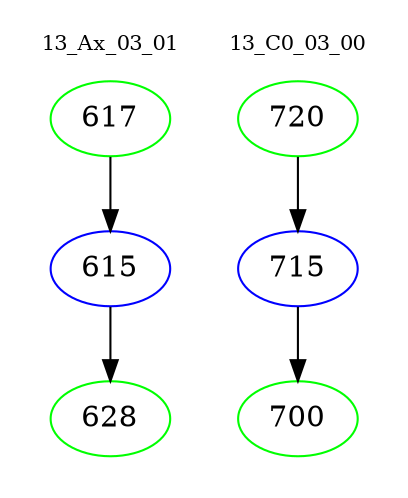 digraph{
subgraph cluster_0 {
color = white
label = "13_Ax_03_01";
fontsize=10;
T0_617 [label="617", color="green"]
T0_617 -> T0_615 [color="black"]
T0_615 [label="615", color="blue"]
T0_615 -> T0_628 [color="black"]
T0_628 [label="628", color="green"]
}
subgraph cluster_1 {
color = white
label = "13_C0_03_00";
fontsize=10;
T1_720 [label="720", color="green"]
T1_720 -> T1_715 [color="black"]
T1_715 [label="715", color="blue"]
T1_715 -> T1_700 [color="black"]
T1_700 [label="700", color="green"]
}
}
